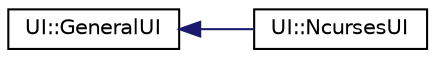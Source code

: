digraph "クラス階層図"
{
 // LATEX_PDF_SIZE
  edge [fontname="Helvetica",fontsize="10",labelfontname="Helvetica",labelfontsize="10"];
  node [fontname="Helvetica",fontsize="10",shape=record];
  rankdir="LR";
  Node0 [label="UI::GeneralUI",height=0.2,width=0.4,color="black", fillcolor="white", style="filled",URL="$classUI_1_1GeneralUI.html",tooltip=" "];
  Node0 -> Node1 [dir="back",color="midnightblue",fontsize="10",style="solid",fontname="Helvetica"];
  Node1 [label="UI::NcursesUI",height=0.2,width=0.4,color="black", fillcolor="white", style="filled",URL="$classUI_1_1NcursesUI.html",tooltip=" "];
}
